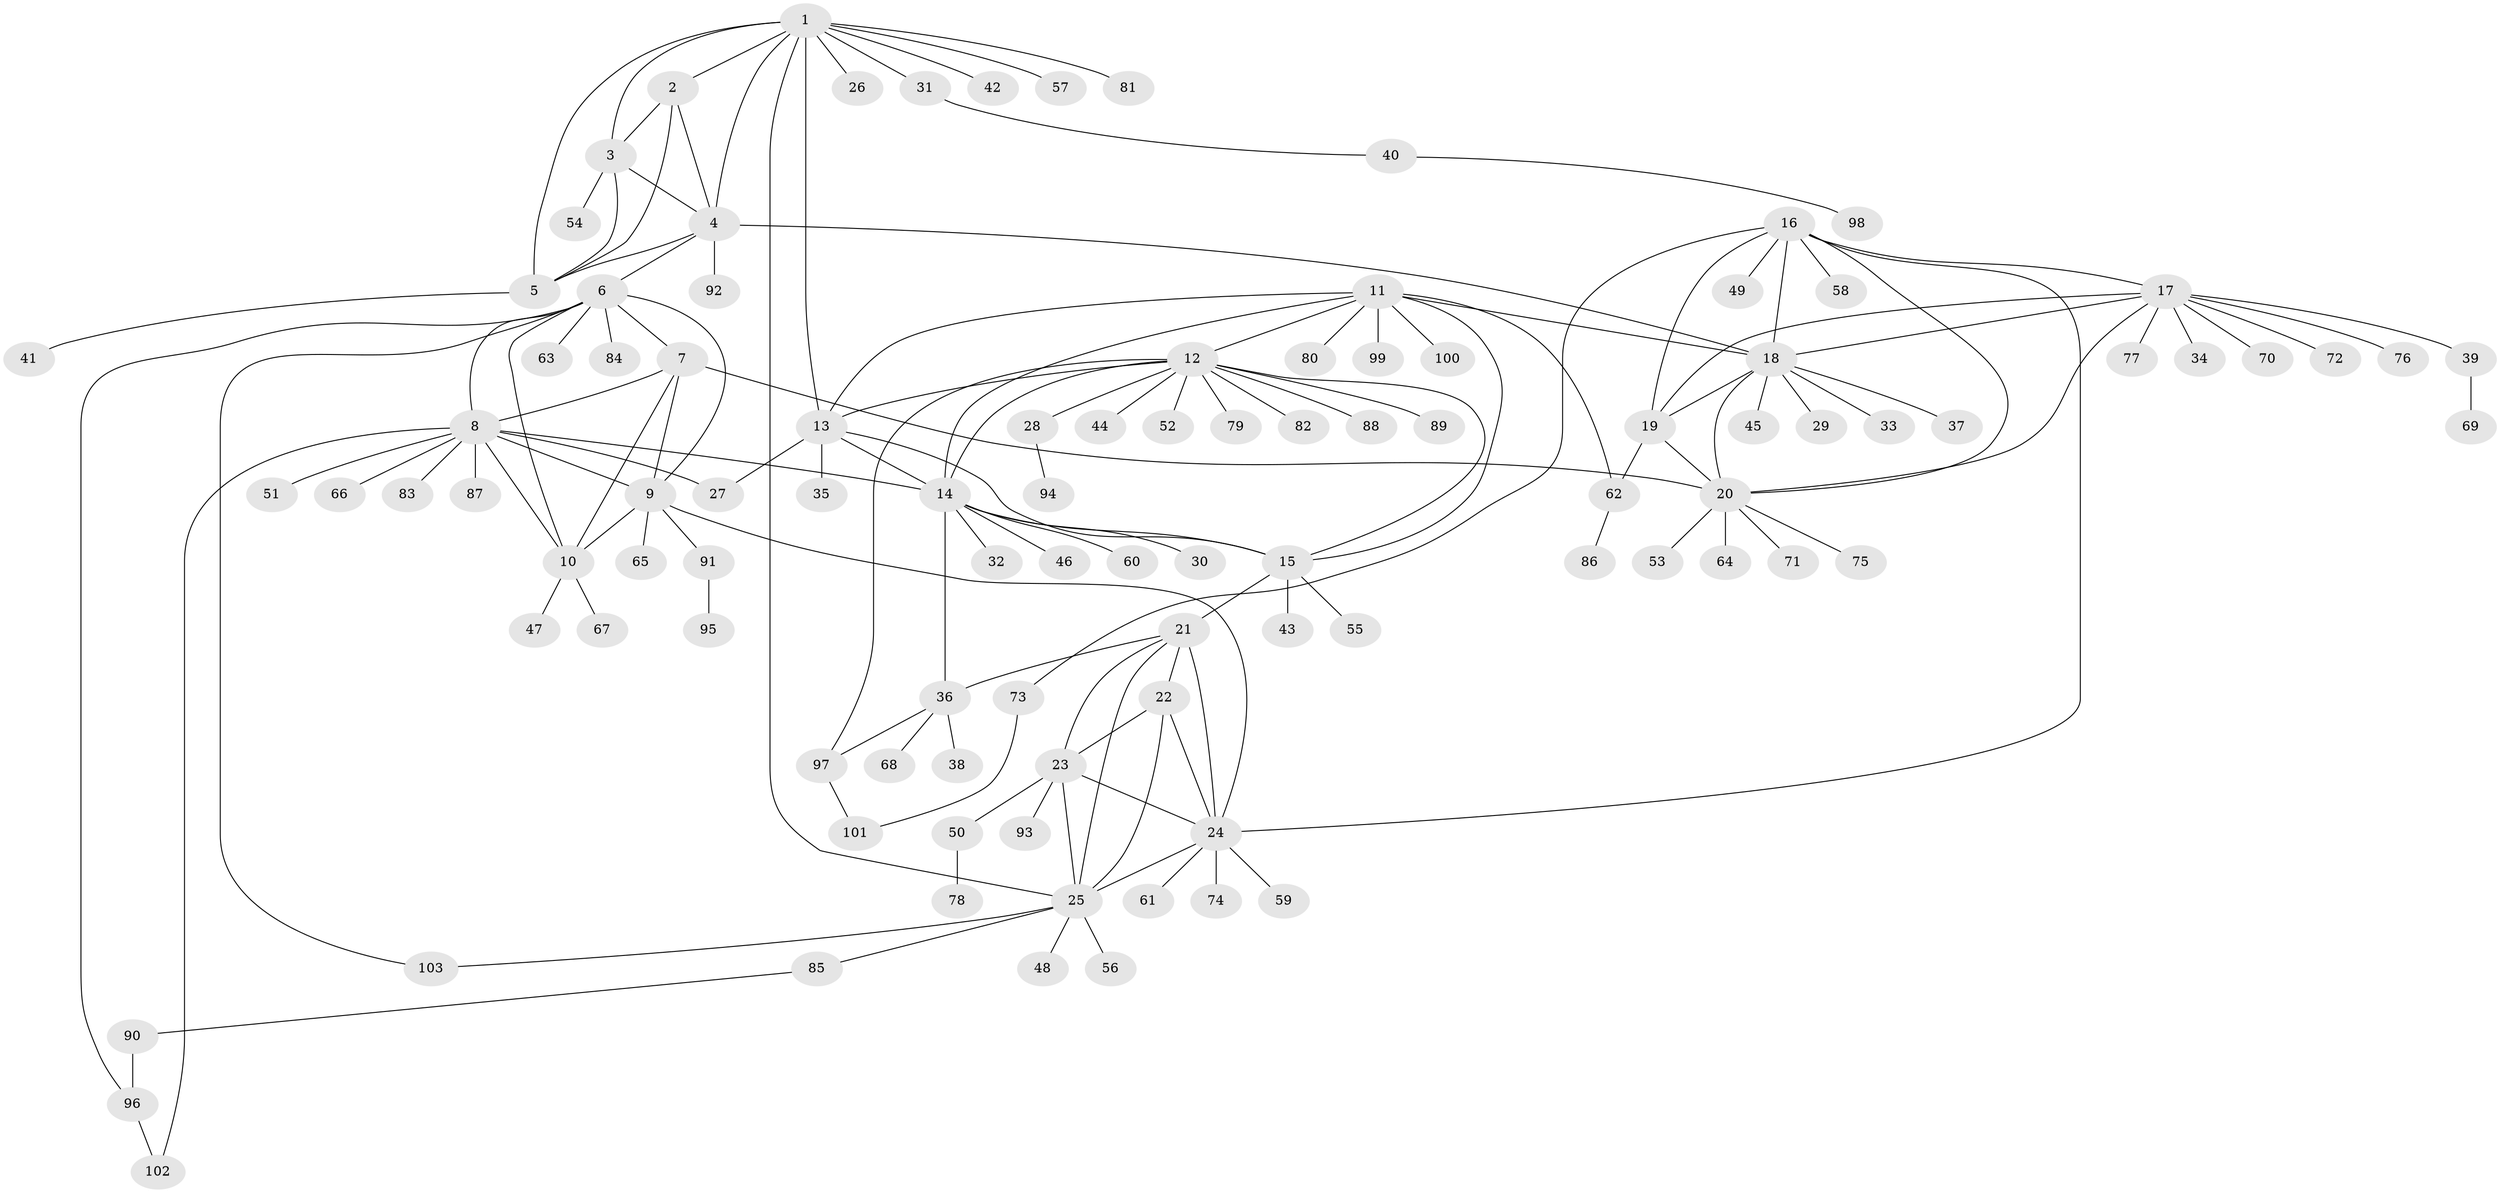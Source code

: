 // Generated by graph-tools (version 1.1) at 2025/02/03/09/25 03:02:32]
// undirected, 103 vertices, 146 edges
graph export_dot {
graph [start="1"]
  node [color=gray90,style=filled];
  1;
  2;
  3;
  4;
  5;
  6;
  7;
  8;
  9;
  10;
  11;
  12;
  13;
  14;
  15;
  16;
  17;
  18;
  19;
  20;
  21;
  22;
  23;
  24;
  25;
  26;
  27;
  28;
  29;
  30;
  31;
  32;
  33;
  34;
  35;
  36;
  37;
  38;
  39;
  40;
  41;
  42;
  43;
  44;
  45;
  46;
  47;
  48;
  49;
  50;
  51;
  52;
  53;
  54;
  55;
  56;
  57;
  58;
  59;
  60;
  61;
  62;
  63;
  64;
  65;
  66;
  67;
  68;
  69;
  70;
  71;
  72;
  73;
  74;
  75;
  76;
  77;
  78;
  79;
  80;
  81;
  82;
  83;
  84;
  85;
  86;
  87;
  88;
  89;
  90;
  91;
  92;
  93;
  94;
  95;
  96;
  97;
  98;
  99;
  100;
  101;
  102;
  103;
  1 -- 2;
  1 -- 3;
  1 -- 4;
  1 -- 5;
  1 -- 13;
  1 -- 25;
  1 -- 26;
  1 -- 31;
  1 -- 42;
  1 -- 57;
  1 -- 81;
  2 -- 3;
  2 -- 4;
  2 -- 5;
  3 -- 4;
  3 -- 5;
  3 -- 54;
  4 -- 5;
  4 -- 6;
  4 -- 18;
  4 -- 92;
  5 -- 41;
  6 -- 7;
  6 -- 8;
  6 -- 9;
  6 -- 10;
  6 -- 63;
  6 -- 84;
  6 -- 96;
  6 -- 103;
  7 -- 8;
  7 -- 9;
  7 -- 10;
  7 -- 20;
  8 -- 9;
  8 -- 10;
  8 -- 14;
  8 -- 27;
  8 -- 51;
  8 -- 66;
  8 -- 83;
  8 -- 87;
  8 -- 102;
  9 -- 10;
  9 -- 24;
  9 -- 65;
  9 -- 91;
  10 -- 47;
  10 -- 67;
  11 -- 12;
  11 -- 13;
  11 -- 14;
  11 -- 15;
  11 -- 18;
  11 -- 62;
  11 -- 80;
  11 -- 99;
  11 -- 100;
  12 -- 13;
  12 -- 14;
  12 -- 15;
  12 -- 28;
  12 -- 44;
  12 -- 52;
  12 -- 79;
  12 -- 82;
  12 -- 88;
  12 -- 89;
  12 -- 97;
  13 -- 14;
  13 -- 15;
  13 -- 27;
  13 -- 35;
  14 -- 15;
  14 -- 30;
  14 -- 32;
  14 -- 36;
  14 -- 46;
  14 -- 60;
  15 -- 21;
  15 -- 43;
  15 -- 55;
  16 -- 17;
  16 -- 18;
  16 -- 19;
  16 -- 20;
  16 -- 24;
  16 -- 49;
  16 -- 58;
  16 -- 73;
  17 -- 18;
  17 -- 19;
  17 -- 20;
  17 -- 34;
  17 -- 39;
  17 -- 70;
  17 -- 72;
  17 -- 76;
  17 -- 77;
  18 -- 19;
  18 -- 20;
  18 -- 29;
  18 -- 33;
  18 -- 37;
  18 -- 45;
  19 -- 20;
  19 -- 62;
  20 -- 53;
  20 -- 64;
  20 -- 71;
  20 -- 75;
  21 -- 22;
  21 -- 23;
  21 -- 24;
  21 -- 25;
  21 -- 36;
  22 -- 23;
  22 -- 24;
  22 -- 25;
  23 -- 24;
  23 -- 25;
  23 -- 50;
  23 -- 93;
  24 -- 25;
  24 -- 59;
  24 -- 61;
  24 -- 74;
  25 -- 48;
  25 -- 56;
  25 -- 85;
  25 -- 103;
  28 -- 94;
  31 -- 40;
  36 -- 38;
  36 -- 68;
  36 -- 97;
  39 -- 69;
  40 -- 98;
  50 -- 78;
  62 -- 86;
  73 -- 101;
  85 -- 90;
  90 -- 96;
  91 -- 95;
  96 -- 102;
  97 -- 101;
}
